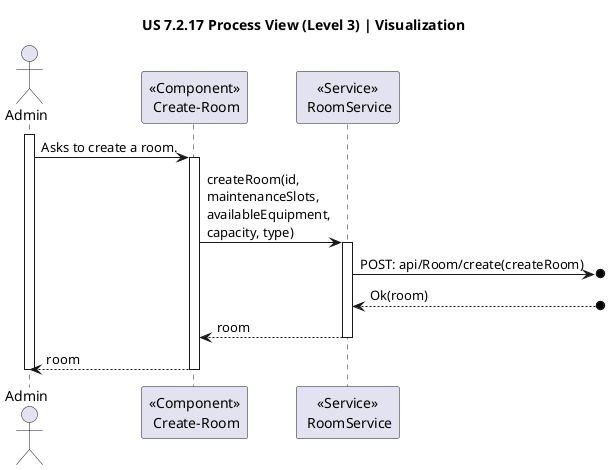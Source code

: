 @startuml
title "US 7.2.17 Process View (Level 3) | Visualization"

actor Admin
participant "<<Component>>\n Create-Room" as USER
participant "<<Service>>\n RoomService" as SERV

activate Admin
    Admin -> USER : Asks to create a room.
    activate USER
        USER -> SERV : createRoom(id,\nmaintenanceSlots,\navailableEquipment,\ncapacity, type)
        activate SERV
            SERV ->o] : POST: api/Room/create(createRoom)
            SERV <--o] : Ok(room)
            SERV --> USER : room
        deactivate SERV
        USER --> Admin : room
    deactivate USER
deactivate Admin
@enduml